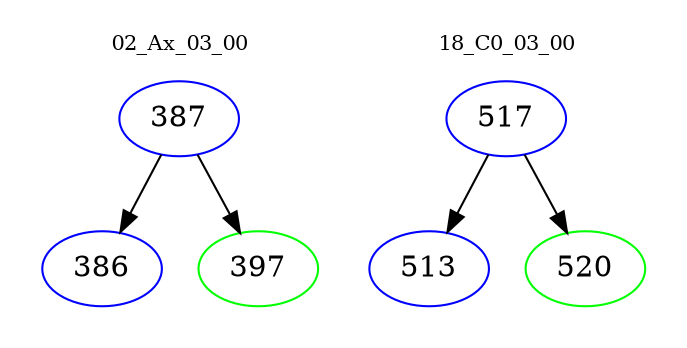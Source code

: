 digraph{
subgraph cluster_0 {
color = white
label = "02_Ax_03_00";
fontsize=10;
T0_387 [label="387", color="blue"]
T0_387 -> T0_386 [color="black"]
T0_386 [label="386", color="blue"]
T0_387 -> T0_397 [color="black"]
T0_397 [label="397", color="green"]
}
subgraph cluster_1 {
color = white
label = "18_C0_03_00";
fontsize=10;
T1_517 [label="517", color="blue"]
T1_517 -> T1_513 [color="black"]
T1_513 [label="513", color="blue"]
T1_517 -> T1_520 [color="black"]
T1_520 [label="520", color="green"]
}
}
